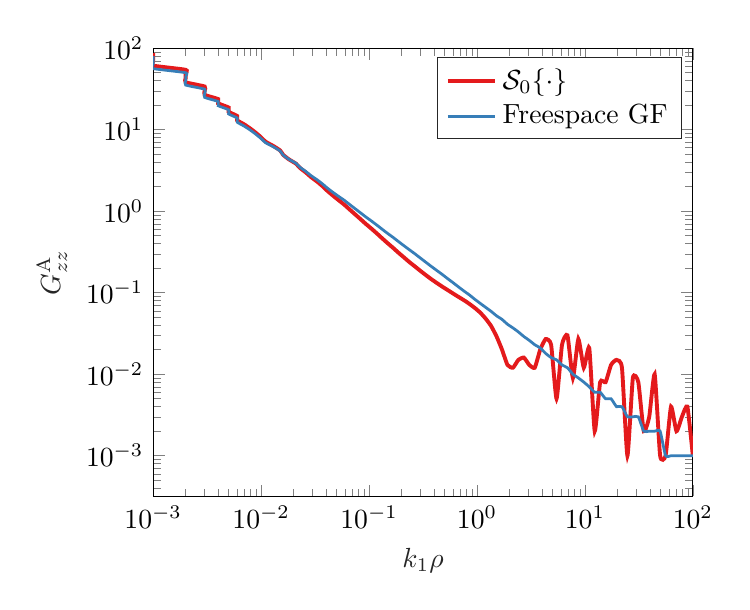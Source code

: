 % This file was created by matlab2tikz.
%
\definecolor{mycolor1}{rgb}{0.894,0.102,0.11}%
\definecolor{mycolor2}{rgb}{0.216,0.494,0.722}%
%
\begin{tikzpicture}

\begin{axis}[%
xmode=log,
xmin=0.001,
xmax=100,
xminorticks=true,
xlabel style={font=\color{white!15!black}},
xlabel={$k_1\rho$},
ymode=log,
ymin=0.0,
ymax=100,
yminorticks=true,
ylabel style={font=\color{white!15!black}},
ylabel={$G_{zz}^{\mathrm{A}}$},
axis background/.style={fill=white},
smooth,
tension=.3,
legend style={legend cell align=left, align=left, draw=white!15!black}
]
\addplot [color=mycolor1, line width=1.4pt]
  table[row sep=crcr]{%
0.001	86.803\\
0.001	77.199\\
0.001	68.65\\
0.001	61.042\\
0.002	54.27\\
0.002	48.244\\
0.002	42.881\\
0.002	38.108\\
0.003	33.861\\
0.003	30.082\\
0.003	26.72\\
0.004	23.728\\
0.004	21.067\\
0.005	18.699\\
0.005	16.593\\
0.006	14.719\\
0.006	13.054\\
0.007	11.572\\
0.008	10.255\\
0.009	9.084\\
0.01	8.044\\
0.011	7.119\\
0.013	6.297\\
0.015	5.567\\
0.016	4.919\\
0.018	4.344\\
0.021	3.834\\
0.023	3.381\\
0.026	2.979\\
0.029	2.623\\
0.033	2.308\\
0.037	2.029\\
0.041	1.782\\
0.046	1.564\\
0.052	1.371\\
0.059	1.201\\
0.066	1.051\\
0.074	0.919\\
0.083	0.803\\
0.093	0.701\\
0.105	0.612\\
0.118	0.534\\
0.132	0.466\\
0.148	0.407\\
0.167	0.355\\
0.187	0.31\\
0.21	0.272\\
0.236	0.238\\
0.266	0.21\\
0.298	0.186\\
0.335	0.165\\
0.376	0.147\\
0.423	0.132\\
0.475	0.119\\
0.534	0.108\\
0.599	0.098\\
0.673	0.089\\
0.756	0.081\\
0.85	0.073\\
0.955	0.065\\
1.072	0.057\\
1.205	0.048\\
1.353	0.039\\
1.52	0.029\\
1.707	0.02\\
1.918	0.013\\
2.154	0.012\\
2.42	0.015\\
2.719	0.016\\
3.054	0.013\\
3.43	0.012\\
3.854	0.02\\
4.329	0.027\\
4.863	0.023\\
5.462	0.005\\
6.136	0.023\\
6.893	0.03\\
7.743	0.009\\
8.697	0.027\\
9.77	0.012\\
10.975	0.021\\
12.328	0.002\\
13.849	0.008\\
15.557	0.008\\
17.475	0.013\\
19.63	0.015\\
22.051	0.012\\
24.771	0.001\\
27.826	0.009\\
31.257	0.008\\
35.112	0.002\\
39.442	0.003\\
44.306	0.01\\
49.77	0.001\\
55.908	0.001\\
62.803	0.004\\
70.548	0.002\\
79.248	0.003\\
89.022	0.004\\
100	0.001\\
};
\addlegendentry{$\mathcal{S}_0\{ \cdot \}$}

\addplot [color=mycolor2, line width=1.0pt]
  table[row sep=crcr]{%
0.001	79.577\\
0.001	70.841\\
0.001	63.064\\
0.001	56.14\\
0.002	49.977\\
0.002	44.49\\
0.002	39.606\\
0.002	35.258\\
0.003	31.387\\
0.003	27.941\\
0.003	24.874\\
0.004	22.143\\
0.004	19.712\\
0.005	17.548\\
0.005	15.621\\
0.006	13.906\\
0.006	12.38\\
0.007	11.021\\
0.008	9.811\\
0.009	8.734\\
0.01	7.775\\
0.011	6.921\\
0.013	6.161\\
0.015	5.485\\
0.016	4.883\\
0.018	4.347\\
0.021	3.87\\
0.023	3.445\\
0.026	3.067\\
0.029	2.73\\
0.033	2.43\\
0.037	2.163\\
0.041	1.926\\
0.046	1.714\\
0.052	1.526\\
0.059	1.359\\
0.066	1.21\\
0.074	1.077\\
0.083	0.959\\
0.093	0.853\\
0.105	0.76\\
0.118	0.676\\
0.132	0.602\\
0.148	0.536\\
0.167	0.477\\
0.187	0.425\\
0.21	0.378\\
0.236	0.337\\
0.266	0.3\\
0.298	0.267\\
0.335	0.237\\
0.376	0.211\\
0.423	0.188\\
0.475	0.168\\
0.534	0.149\\
0.599	0.133\\
0.673	0.118\\
0.756	0.105\\
0.85	0.094\\
0.955	0.083\\
1.072	0.074\\
1.205	0.066\\
1.353	0.059\\
1.52	0.052\\
1.707	0.047\\
1.918	0.041\\
2.154	0.037\\
2.42	0.033\\
2.719	0.029\\
3.054	0.026\\
3.43	0.023\\
3.854	0.021\\
4.329	0.018\\
4.863	0.016\\
5.462	0.015\\
6.136	0.013\\
6.893	0.012\\
7.743	0.01\\
8.697	0.009\\
9.77	0.008\\
10.975	0.007\\
12.328	0.006\\
13.849	0.006\\
15.557	0.005\\
17.475	0.005\\
19.63	0.004\\
22.051	0.004\\
24.771	0.003\\
27.826	0.003\\
31.257	0.003\\
35.112	0.002\\
39.442	0.002\\
44.306	0.002\\
49.77	0.002\\
55.908	0.001\\
62.803	0.001\\
70.548	0.001\\
79.248	0.001\\
89.022	0.001\\
100	0.001\\
};
\addlegendentry{Freespace GF}

\end{axis}
\end{tikzpicture}%